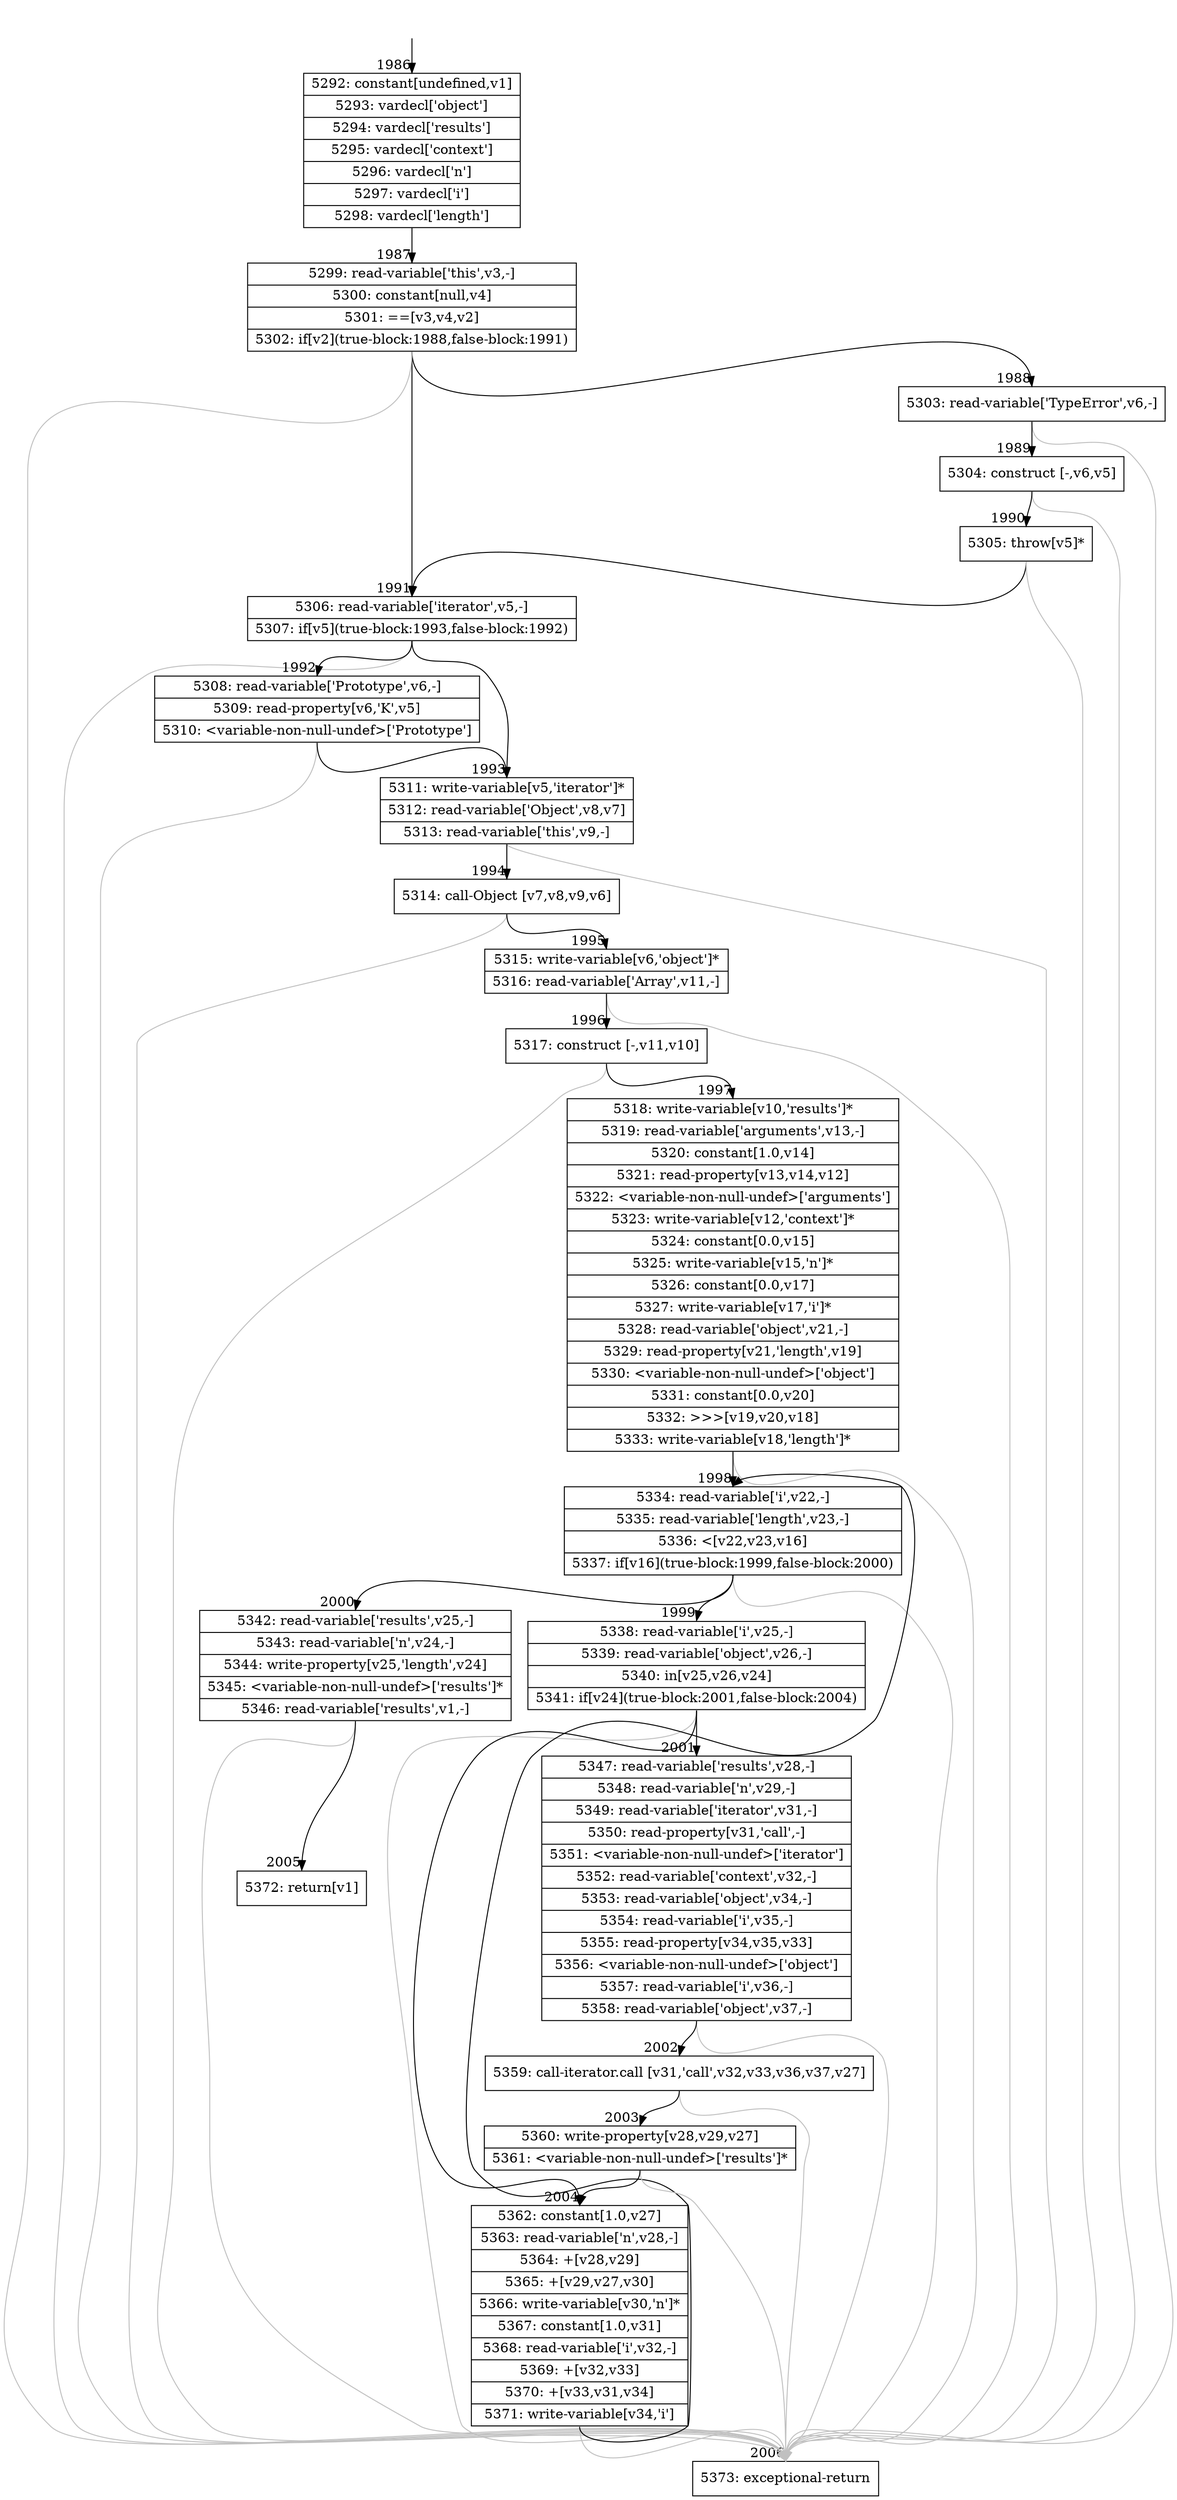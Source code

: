 digraph {
rankdir="TD"
BB_entry178[shape=none,label=""];
BB_entry178 -> BB1986 [tailport=s, headport=n, headlabel="    1986"]
BB1986 [shape=record label="{5292: constant[undefined,v1]|5293: vardecl['object']|5294: vardecl['results']|5295: vardecl['context']|5296: vardecl['n']|5297: vardecl['i']|5298: vardecl['length']}" ] 
BB1986 -> BB1987 [tailport=s, headport=n, headlabel="      1987"]
BB1987 [shape=record label="{5299: read-variable['this',v3,-]|5300: constant[null,v4]|5301: ==[v3,v4,v2]|5302: if[v2](true-block:1988,false-block:1991)}" ] 
BB1987 -> BB1988 [tailport=s, headport=n, headlabel="      1988"]
BB1987 -> BB1991 [tailport=s, headport=n, headlabel="      1991"]
BB1987 -> BB2006 [tailport=s, headport=n, color=gray, headlabel="      2006"]
BB1988 [shape=record label="{5303: read-variable['TypeError',v6,-]}" ] 
BB1988 -> BB1989 [tailport=s, headport=n, headlabel="      1989"]
BB1988 -> BB2006 [tailport=s, headport=n, color=gray]
BB1989 [shape=record label="{5304: construct [-,v6,v5]}" ] 
BB1989 -> BB1990 [tailport=s, headport=n, headlabel="      1990"]
BB1989 -> BB2006 [tailport=s, headport=n, color=gray]
BB1990 [shape=record label="{5305: throw[v5]*}" ] 
BB1990 -> BB1991 [tailport=s, headport=n]
BB1990 -> BB2006 [tailport=s, headport=n, color=gray]
BB1991 [shape=record label="{5306: read-variable['iterator',v5,-]|5307: if[v5](true-block:1993,false-block:1992)}" ] 
BB1991 -> BB1993 [tailport=s, headport=n, headlabel="      1993"]
BB1991 -> BB1992 [tailport=s, headport=n, headlabel="      1992"]
BB1991 -> BB2006 [tailport=s, headport=n, color=gray]
BB1992 [shape=record label="{5308: read-variable['Prototype',v6,-]|5309: read-property[v6,'K',v5]|5310: \<variable-non-null-undef\>['Prototype']}" ] 
BB1992 -> BB1993 [tailport=s, headport=n]
BB1992 -> BB2006 [tailport=s, headport=n, color=gray]
BB1993 [shape=record label="{5311: write-variable[v5,'iterator']*|5312: read-variable['Object',v8,v7]|5313: read-variable['this',v9,-]}" ] 
BB1993 -> BB1994 [tailport=s, headport=n, headlabel="      1994"]
BB1993 -> BB2006 [tailport=s, headport=n, color=gray]
BB1994 [shape=record label="{5314: call-Object [v7,v8,v9,v6]}" ] 
BB1994 -> BB1995 [tailport=s, headport=n, headlabel="      1995"]
BB1994 -> BB2006 [tailport=s, headport=n, color=gray]
BB1995 [shape=record label="{5315: write-variable[v6,'object']*|5316: read-variable['Array',v11,-]}" ] 
BB1995 -> BB1996 [tailport=s, headport=n, headlabel="      1996"]
BB1995 -> BB2006 [tailport=s, headport=n, color=gray]
BB1996 [shape=record label="{5317: construct [-,v11,v10]}" ] 
BB1996 -> BB1997 [tailport=s, headport=n, headlabel="      1997"]
BB1996 -> BB2006 [tailport=s, headport=n, color=gray]
BB1997 [shape=record label="{5318: write-variable[v10,'results']*|5319: read-variable['arguments',v13,-]|5320: constant[1.0,v14]|5321: read-property[v13,v14,v12]|5322: \<variable-non-null-undef\>['arguments']|5323: write-variable[v12,'context']*|5324: constant[0.0,v15]|5325: write-variable[v15,'n']*|5326: constant[0.0,v17]|5327: write-variable[v17,'i']*|5328: read-variable['object',v21,-]|5329: read-property[v21,'length',v19]|5330: \<variable-non-null-undef\>['object']|5331: constant[0.0,v20]|5332: \>\>\>[v19,v20,v18]|5333: write-variable[v18,'length']*}" ] 
BB1997 -> BB1998 [tailport=s, headport=n, headlabel="      1998"]
BB1997 -> BB2006 [tailport=s, headport=n, color=gray]
BB1998 [shape=record label="{5334: read-variable['i',v22,-]|5335: read-variable['length',v23,-]|5336: \<[v22,v23,v16]|5337: if[v16](true-block:1999,false-block:2000)}" ] 
BB1998 -> BB1999 [tailport=s, headport=n, headlabel="      1999"]
BB1998 -> BB2000 [tailport=s, headport=n, headlabel="      2000"]
BB1998 -> BB2006 [tailport=s, headport=n, color=gray]
BB1999 [shape=record label="{5338: read-variable['i',v25,-]|5339: read-variable['object',v26,-]|5340: in[v25,v26,v24]|5341: if[v24](true-block:2001,false-block:2004)}" ] 
BB1999 -> BB2001 [tailport=s, headport=n, headlabel="      2001"]
BB1999 -> BB2004 [tailport=s, headport=n, headlabel="      2004"]
BB1999 -> BB2006 [tailport=s, headport=n, color=gray]
BB2000 [shape=record label="{5342: read-variable['results',v25,-]|5343: read-variable['n',v24,-]|5344: write-property[v25,'length',v24]|5345: \<variable-non-null-undef\>['results']*|5346: read-variable['results',v1,-]}" ] 
BB2000 -> BB2005 [tailport=s, headport=n, headlabel="      2005"]
BB2000 -> BB2006 [tailport=s, headport=n, color=gray]
BB2001 [shape=record label="{5347: read-variable['results',v28,-]|5348: read-variable['n',v29,-]|5349: read-variable['iterator',v31,-]|5350: read-property[v31,'call',-]|5351: \<variable-non-null-undef\>['iterator']|5352: read-variable['context',v32,-]|5353: read-variable['object',v34,-]|5354: read-variable['i',v35,-]|5355: read-property[v34,v35,v33]|5356: \<variable-non-null-undef\>['object']|5357: read-variable['i',v36,-]|5358: read-variable['object',v37,-]}" ] 
BB2001 -> BB2002 [tailport=s, headport=n, headlabel="      2002"]
BB2001 -> BB2006 [tailport=s, headport=n, color=gray]
BB2002 [shape=record label="{5359: call-iterator.call [v31,'call',v32,v33,v36,v37,v27]}" ] 
BB2002 -> BB2003 [tailport=s, headport=n, headlabel="      2003"]
BB2002 -> BB2006 [tailport=s, headport=n, color=gray]
BB2003 [shape=record label="{5360: write-property[v28,v29,v27]|5361: \<variable-non-null-undef\>['results']*}" ] 
BB2003 -> BB2004 [tailport=s, headport=n]
BB2003 -> BB2006 [tailport=s, headport=n, color=gray]
BB2004 [shape=record label="{5362: constant[1.0,v27]|5363: read-variable['n',v28,-]|5364: +[v28,v29]|5365: +[v29,v27,v30]|5366: write-variable[v30,'n']*|5367: constant[1.0,v31]|5368: read-variable['i',v32,-]|5369: +[v32,v33]|5370: +[v33,v31,v34]|5371: write-variable[v34,'i']}" ] 
BB2004 -> BB1998 [tailport=s, headport=n]
BB2004 -> BB2006 [tailport=s, headport=n, color=gray]
BB2005 [shape=record label="{5372: return[v1]}" ] 
BB2006 [shape=record label="{5373: exceptional-return}" ] 
//#$~ 1290
}
